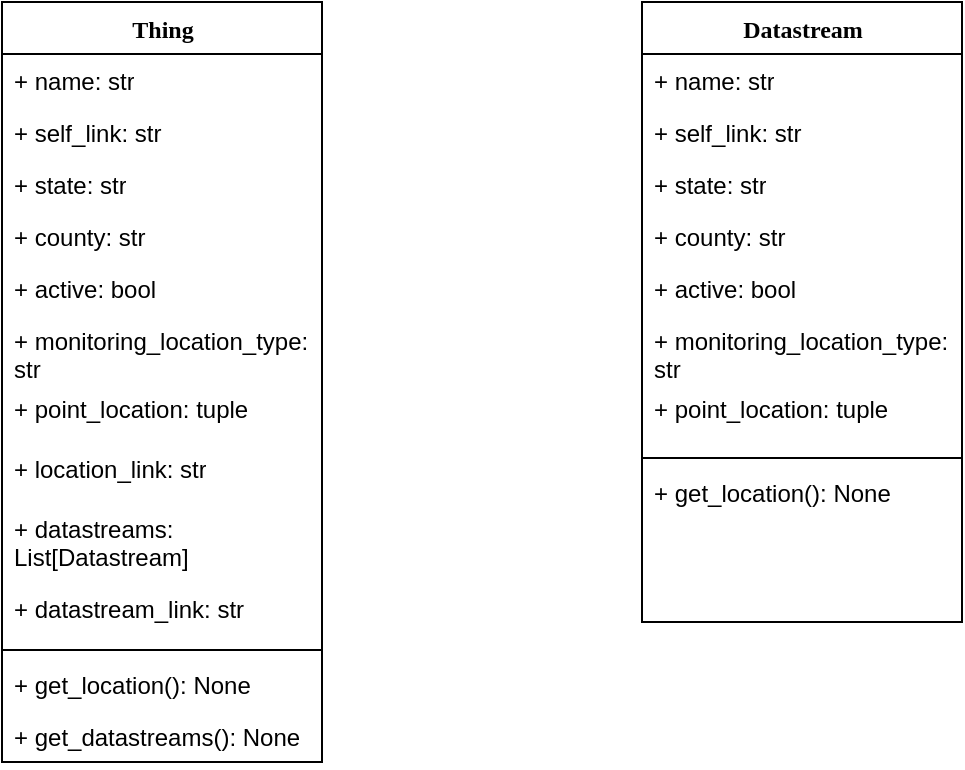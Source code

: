 <mxfile version="24.2.3" type="github">
  <diagram name="Page-1" id="9f46799a-70d6-7492-0946-bef42562c5a5">
    <mxGraphModel dx="1036" dy="864" grid="1" gridSize="10" guides="1" tooltips="1" connect="1" arrows="1" fold="1" page="1" pageScale="1" pageWidth="1100" pageHeight="850" background="none" math="0" shadow="0">
      <root>
        <mxCell id="0" />
        <mxCell id="1" parent="0" />
        <mxCell id="xWGmSefNydPDbVf_vIyP-3" value="Thing" style="swimlane;html=1;fontStyle=1;align=center;verticalAlign=top;childLayout=stackLayout;horizontal=1;startSize=26;horizontalStack=0;resizeParent=1;resizeLast=0;collapsible=1;marginBottom=0;swimlaneFillColor=#ffffff;rounded=0;shadow=0;comic=0;labelBackgroundColor=none;strokeWidth=1;fillColor=none;fontFamily=Verdana;fontSize=12" vertex="1" parent="1">
          <mxGeometry x="220" y="20" width="160" height="380" as="geometry" />
        </mxCell>
        <mxCell id="xWGmSefNydPDbVf_vIyP-4" value="+ name: str" style="text;html=1;strokeColor=none;fillColor=none;align=left;verticalAlign=top;spacingLeft=4;spacingRight=4;whiteSpace=wrap;overflow=hidden;rotatable=0;points=[[0,0.5],[1,0.5]];portConstraint=eastwest;" vertex="1" parent="xWGmSefNydPDbVf_vIyP-3">
          <mxGeometry y="26" width="160" height="26" as="geometry" />
        </mxCell>
        <mxCell id="xWGmSefNydPDbVf_vIyP-5" value="+ self_link: str" style="text;html=1;strokeColor=none;fillColor=none;align=left;verticalAlign=top;spacingLeft=4;spacingRight=4;whiteSpace=wrap;overflow=hidden;rotatable=0;points=[[0,0.5],[1,0.5]];portConstraint=eastwest;" vertex="1" parent="xWGmSefNydPDbVf_vIyP-3">
          <mxGeometry y="52" width="160" height="26" as="geometry" />
        </mxCell>
        <mxCell id="xWGmSefNydPDbVf_vIyP-9" value="+ state: str" style="text;html=1;strokeColor=none;fillColor=none;align=left;verticalAlign=top;spacingLeft=4;spacingRight=4;whiteSpace=wrap;overflow=hidden;rotatable=0;points=[[0,0.5],[1,0.5]];portConstraint=eastwest;" vertex="1" parent="xWGmSefNydPDbVf_vIyP-3">
          <mxGeometry y="78" width="160" height="26" as="geometry" />
        </mxCell>
        <mxCell id="xWGmSefNydPDbVf_vIyP-14" value="+ county: str" style="text;html=1;strokeColor=none;fillColor=none;align=left;verticalAlign=top;spacingLeft=4;spacingRight=4;whiteSpace=wrap;overflow=hidden;rotatable=0;points=[[0,0.5],[1,0.5]];portConstraint=eastwest;" vertex="1" parent="xWGmSefNydPDbVf_vIyP-3">
          <mxGeometry y="104" width="160" height="26" as="geometry" />
        </mxCell>
        <mxCell id="xWGmSefNydPDbVf_vIyP-15" value="+ active: bool" style="text;html=1;strokeColor=none;fillColor=none;align=left;verticalAlign=top;spacingLeft=4;spacingRight=4;whiteSpace=wrap;overflow=hidden;rotatable=0;points=[[0,0.5],[1,0.5]];portConstraint=eastwest;" vertex="1" parent="xWGmSefNydPDbVf_vIyP-3">
          <mxGeometry y="130" width="160" height="26" as="geometry" />
        </mxCell>
        <mxCell id="xWGmSefNydPDbVf_vIyP-16" value="+ monitoring_location_type: str" style="text;html=1;strokeColor=none;fillColor=none;align=left;verticalAlign=top;spacingLeft=4;spacingRight=4;whiteSpace=wrap;overflow=hidden;rotatable=0;points=[[0,0.5],[1,0.5]];portConstraint=eastwest;" vertex="1" parent="xWGmSefNydPDbVf_vIyP-3">
          <mxGeometry y="156" width="160" height="34" as="geometry" />
        </mxCell>
        <mxCell id="xWGmSefNydPDbVf_vIyP-18" value="+ point_location: tuple" style="text;html=1;strokeColor=none;fillColor=none;align=left;verticalAlign=top;spacingLeft=4;spacingRight=4;whiteSpace=wrap;overflow=hidden;rotatable=0;points=[[0,0.5],[1,0.5]];portConstraint=eastwest;" vertex="1" parent="xWGmSefNydPDbVf_vIyP-3">
          <mxGeometry y="190" width="160" height="30" as="geometry" />
        </mxCell>
        <mxCell id="xWGmSefNydPDbVf_vIyP-29" value="+ location_link: str" style="text;html=1;strokeColor=none;fillColor=none;align=left;verticalAlign=top;spacingLeft=4;spacingRight=4;whiteSpace=wrap;overflow=hidden;rotatable=0;points=[[0,0.5],[1,0.5]];portConstraint=eastwest;" vertex="1" parent="xWGmSefNydPDbVf_vIyP-3">
          <mxGeometry y="220" width="160" height="30" as="geometry" />
        </mxCell>
        <mxCell id="xWGmSefNydPDbVf_vIyP-32" value="+ datastreams: List[Datastream]" style="text;html=1;strokeColor=none;fillColor=none;align=left;verticalAlign=top;spacingLeft=4;spacingRight=4;whiteSpace=wrap;overflow=hidden;rotatable=0;points=[[0,0.5],[1,0.5]];portConstraint=eastwest;" vertex="1" parent="xWGmSefNydPDbVf_vIyP-3">
          <mxGeometry y="250" width="160" height="40" as="geometry" />
        </mxCell>
        <mxCell id="xWGmSefNydPDbVf_vIyP-30" value="+ datastream_link: str" style="text;html=1;strokeColor=none;fillColor=none;align=left;verticalAlign=top;spacingLeft=4;spacingRight=4;whiteSpace=wrap;overflow=hidden;rotatable=0;points=[[0,0.5],[1,0.5]];portConstraint=eastwest;" vertex="1" parent="xWGmSefNydPDbVf_vIyP-3">
          <mxGeometry y="290" width="160" height="30" as="geometry" />
        </mxCell>
        <mxCell id="xWGmSefNydPDbVf_vIyP-10" value="" style="line;html=1;strokeWidth=1;fillColor=none;align=left;verticalAlign=middle;spacingTop=-1;spacingLeft=3;spacingRight=3;rotatable=0;labelPosition=right;points=[];portConstraint=eastwest;" vertex="1" parent="xWGmSefNydPDbVf_vIyP-3">
          <mxGeometry y="320" width="160" height="8" as="geometry" />
        </mxCell>
        <mxCell id="xWGmSefNydPDbVf_vIyP-11" value="+ get_location(): None" style="text;html=1;strokeColor=none;fillColor=none;align=left;verticalAlign=top;spacingLeft=4;spacingRight=4;whiteSpace=wrap;overflow=hidden;rotatable=0;points=[[0,0.5],[1,0.5]];portConstraint=eastwest;" vertex="1" parent="xWGmSefNydPDbVf_vIyP-3">
          <mxGeometry y="328" width="160" height="26" as="geometry" />
        </mxCell>
        <mxCell id="xWGmSefNydPDbVf_vIyP-31" value="+ get_datastreams(): None" style="text;html=1;strokeColor=none;fillColor=none;align=left;verticalAlign=top;spacingLeft=4;spacingRight=4;whiteSpace=wrap;overflow=hidden;rotatable=0;points=[[0,0.5],[1,0.5]];portConstraint=eastwest;" vertex="1" parent="xWGmSefNydPDbVf_vIyP-3">
          <mxGeometry y="354" width="160" height="26" as="geometry" />
        </mxCell>
        <mxCell id="xWGmSefNydPDbVf_vIyP-19" value="Datastream" style="swimlane;html=1;fontStyle=1;align=center;verticalAlign=top;childLayout=stackLayout;horizontal=1;startSize=26;horizontalStack=0;resizeParent=1;resizeLast=0;collapsible=1;marginBottom=0;swimlaneFillColor=#ffffff;rounded=0;shadow=0;comic=0;labelBackgroundColor=none;strokeWidth=1;fillColor=none;fontFamily=Verdana;fontSize=12" vertex="1" parent="1">
          <mxGeometry x="540" y="20" width="160" height="310" as="geometry" />
        </mxCell>
        <mxCell id="xWGmSefNydPDbVf_vIyP-20" value="+ name: str" style="text;html=1;strokeColor=none;fillColor=none;align=left;verticalAlign=top;spacingLeft=4;spacingRight=4;whiteSpace=wrap;overflow=hidden;rotatable=0;points=[[0,0.5],[1,0.5]];portConstraint=eastwest;" vertex="1" parent="xWGmSefNydPDbVf_vIyP-19">
          <mxGeometry y="26" width="160" height="26" as="geometry" />
        </mxCell>
        <mxCell id="xWGmSefNydPDbVf_vIyP-21" value="+ self_link: str" style="text;html=1;strokeColor=none;fillColor=none;align=left;verticalAlign=top;spacingLeft=4;spacingRight=4;whiteSpace=wrap;overflow=hidden;rotatable=0;points=[[0,0.5],[1,0.5]];portConstraint=eastwest;" vertex="1" parent="xWGmSefNydPDbVf_vIyP-19">
          <mxGeometry y="52" width="160" height="26" as="geometry" />
        </mxCell>
        <mxCell id="xWGmSefNydPDbVf_vIyP-22" value="+ state: str" style="text;html=1;strokeColor=none;fillColor=none;align=left;verticalAlign=top;spacingLeft=4;spacingRight=4;whiteSpace=wrap;overflow=hidden;rotatable=0;points=[[0,0.5],[1,0.5]];portConstraint=eastwest;" vertex="1" parent="xWGmSefNydPDbVf_vIyP-19">
          <mxGeometry y="78" width="160" height="26" as="geometry" />
        </mxCell>
        <mxCell id="xWGmSefNydPDbVf_vIyP-23" value="+ county: str" style="text;html=1;strokeColor=none;fillColor=none;align=left;verticalAlign=top;spacingLeft=4;spacingRight=4;whiteSpace=wrap;overflow=hidden;rotatable=0;points=[[0,0.5],[1,0.5]];portConstraint=eastwest;" vertex="1" parent="xWGmSefNydPDbVf_vIyP-19">
          <mxGeometry y="104" width="160" height="26" as="geometry" />
        </mxCell>
        <mxCell id="xWGmSefNydPDbVf_vIyP-24" value="+ active: bool" style="text;html=1;strokeColor=none;fillColor=none;align=left;verticalAlign=top;spacingLeft=4;spacingRight=4;whiteSpace=wrap;overflow=hidden;rotatable=0;points=[[0,0.5],[1,0.5]];portConstraint=eastwest;" vertex="1" parent="xWGmSefNydPDbVf_vIyP-19">
          <mxGeometry y="130" width="160" height="26" as="geometry" />
        </mxCell>
        <mxCell id="xWGmSefNydPDbVf_vIyP-25" value="+ monitoring_location_type: str" style="text;html=1;strokeColor=none;fillColor=none;align=left;verticalAlign=top;spacingLeft=4;spacingRight=4;whiteSpace=wrap;overflow=hidden;rotatable=0;points=[[0,0.5],[1,0.5]];portConstraint=eastwest;" vertex="1" parent="xWGmSefNydPDbVf_vIyP-19">
          <mxGeometry y="156" width="160" height="34" as="geometry" />
        </mxCell>
        <mxCell id="xWGmSefNydPDbVf_vIyP-26" value="+ point_location: tuple" style="text;html=1;strokeColor=none;fillColor=none;align=left;verticalAlign=top;spacingLeft=4;spacingRight=4;whiteSpace=wrap;overflow=hidden;rotatable=0;points=[[0,0.5],[1,0.5]];portConstraint=eastwest;" vertex="1" parent="xWGmSefNydPDbVf_vIyP-19">
          <mxGeometry y="190" width="160" height="34" as="geometry" />
        </mxCell>
        <mxCell id="xWGmSefNydPDbVf_vIyP-27" value="" style="line;html=1;strokeWidth=1;fillColor=none;align=left;verticalAlign=middle;spacingTop=-1;spacingLeft=3;spacingRight=3;rotatable=0;labelPosition=right;points=[];portConstraint=eastwest;" vertex="1" parent="xWGmSefNydPDbVf_vIyP-19">
          <mxGeometry y="224" width="160" height="8" as="geometry" />
        </mxCell>
        <mxCell id="xWGmSefNydPDbVf_vIyP-28" value="+ get_location(): None" style="text;html=1;strokeColor=none;fillColor=none;align=left;verticalAlign=top;spacingLeft=4;spacingRight=4;whiteSpace=wrap;overflow=hidden;rotatable=0;points=[[0,0.5],[1,0.5]];portConstraint=eastwest;" vertex="1" parent="xWGmSefNydPDbVf_vIyP-19">
          <mxGeometry y="232" width="160" height="26" as="geometry" />
        </mxCell>
      </root>
    </mxGraphModel>
  </diagram>
</mxfile>
